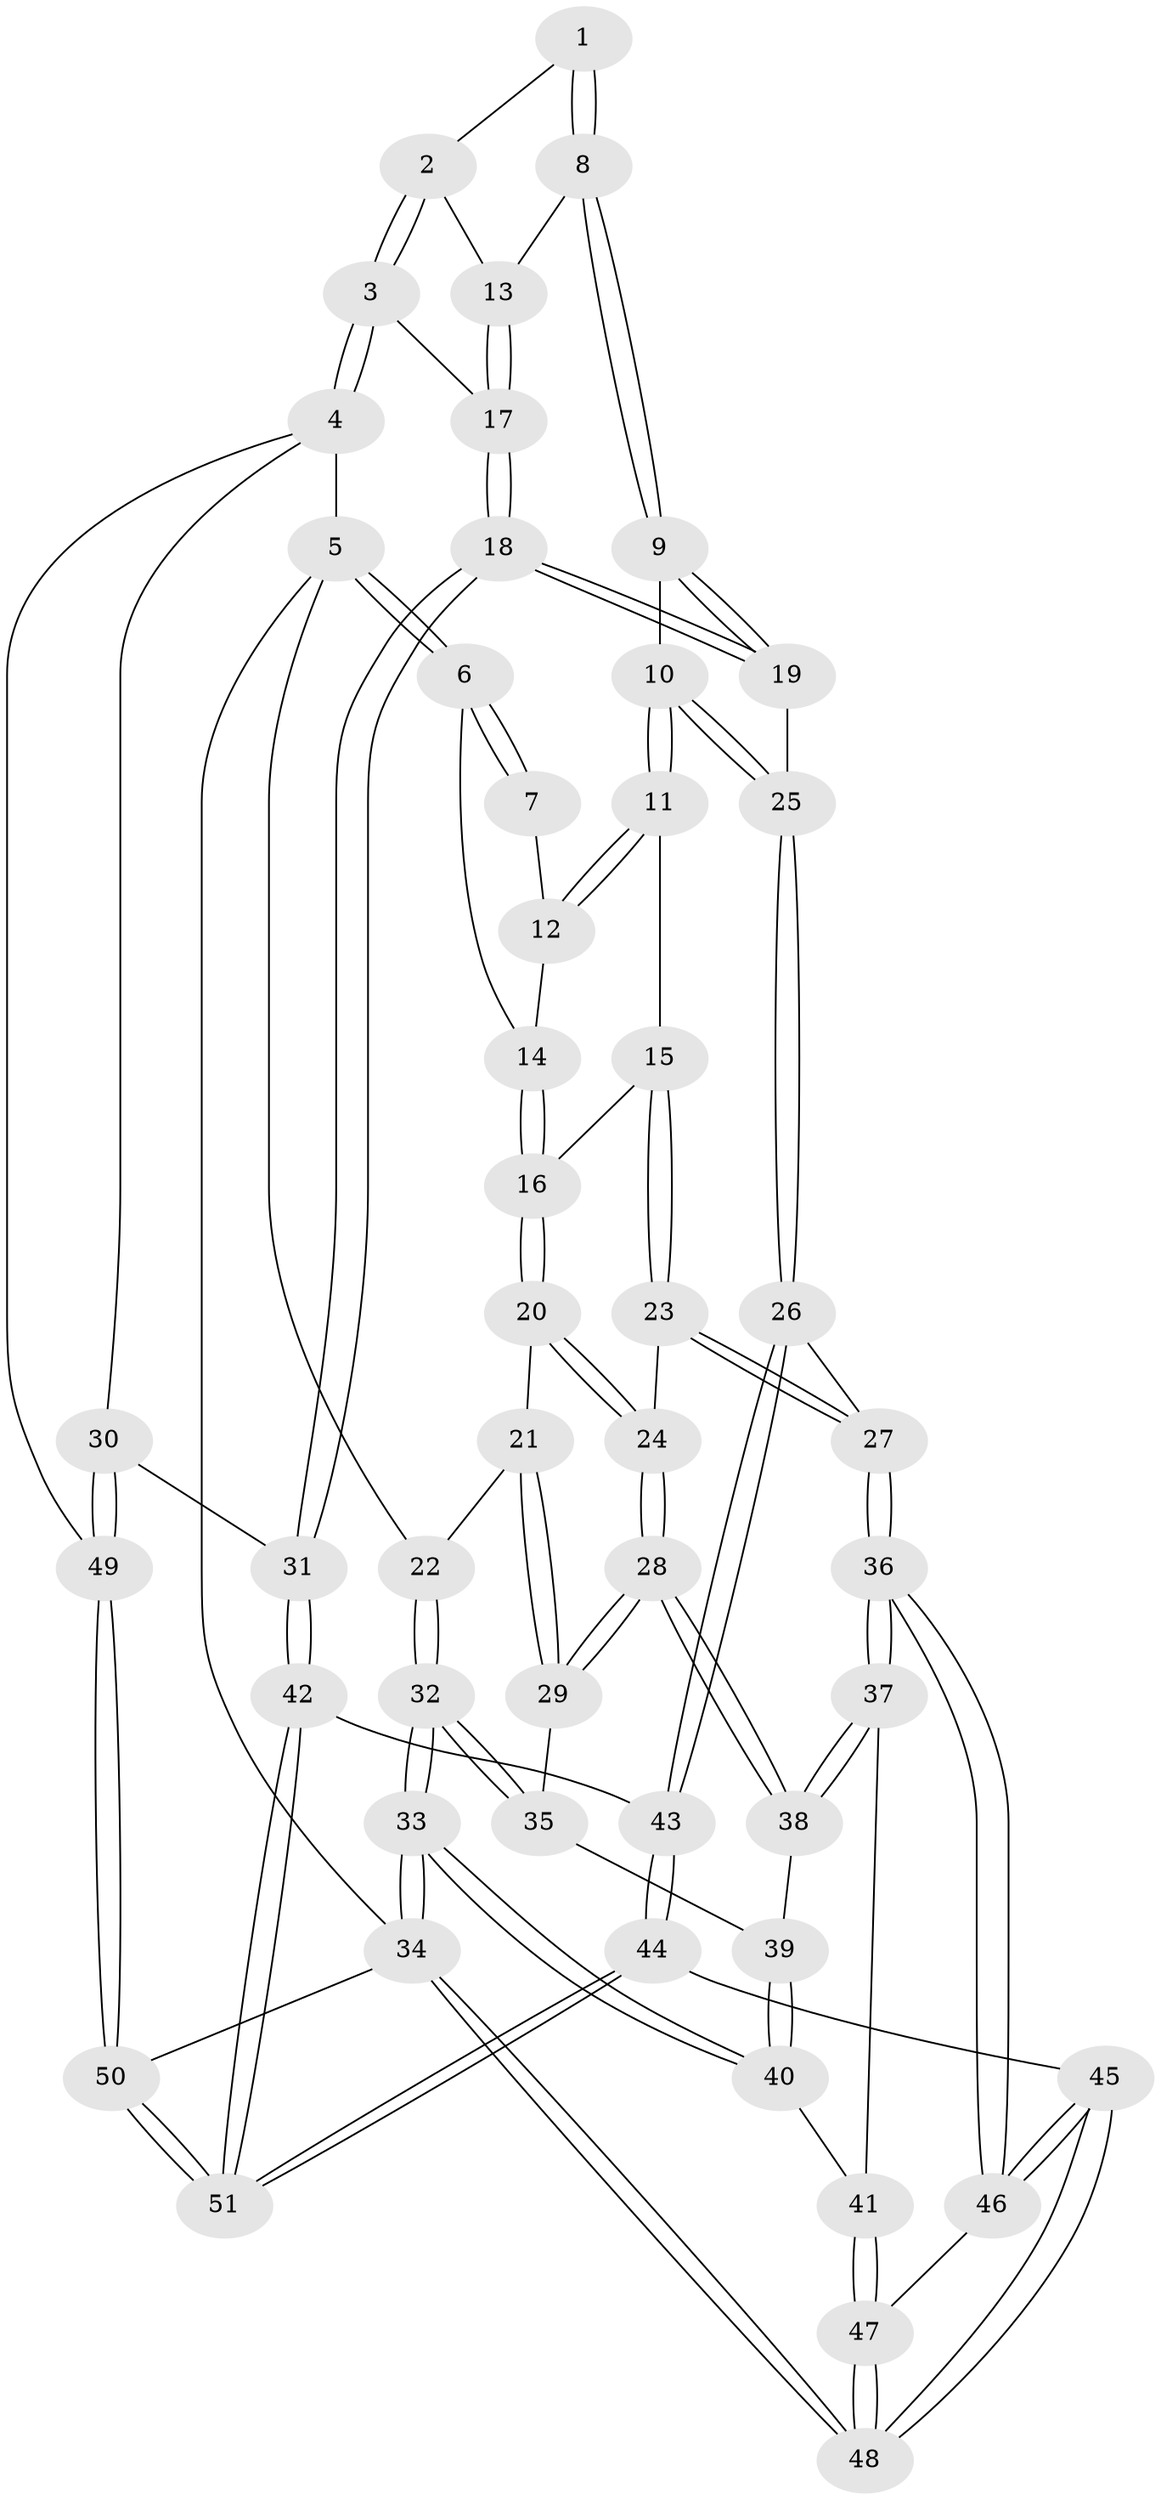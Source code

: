 // Generated by graph-tools (version 1.1) at 2025/00/03/09/25 05:00:07]
// undirected, 51 vertices, 124 edges
graph export_dot {
graph [start="1"]
  node [color=gray90,style=filled];
  1 [pos="+0.5224250296314862+0"];
  2 [pos="+0.7147766634879886+0"];
  3 [pos="+1+0"];
  4 [pos="+1+0"];
  5 [pos="+0+0"];
  6 [pos="+0+0"];
  7 [pos="+0.4926154287760952+0"];
  8 [pos="+0.5404834167418039+0.10063684985929912"];
  9 [pos="+0.5317108473267372+0.1527153463376207"];
  10 [pos="+0.4170516035538965+0.27321474343988916"];
  11 [pos="+0.41200040096442664+0.2737191860484118"];
  12 [pos="+0.32978240905604894+0.1680372708205454"];
  13 [pos="+0.7495718506929729+0.21036267006962017"];
  14 [pos="+0.24388676288774522+0.17761150656001065"];
  15 [pos="+0.4021612617577444+0.2791407228582436"];
  16 [pos="+0.24814812019145877+0.2588996725885612"];
  17 [pos="+0.7750986824324532+0.24477666356363856"];
  18 [pos="+0.780892466854549+0.4295437214655727"];
  19 [pos="+0.6905804239614878+0.42179196855914486"];
  20 [pos="+0.21928889094143356+0.3032418279794469"];
  21 [pos="+0+0.17040711286384355"];
  22 [pos="+0+0.007436776140600968"];
  23 [pos="+0.3031779257959764+0.4239350397111839"];
  24 [pos="+0.2247779225626131+0.41211616942147433"];
  25 [pos="+0.5525909615035984+0.46848481967382105"];
  26 [pos="+0.46583586631775237+0.5504988108166728"];
  27 [pos="+0.44374202383214073+0.5500391125791382"];
  28 [pos="+0.17334610531040373+0.44601726718909807"];
  29 [pos="+0.1526512474833273+0.4431963308416663"];
  30 [pos="+1+0.5312685554814586"];
  31 [pos="+0.9514038315212161+0.5341565953761358"];
  32 [pos="+0+0.5466154431874131"];
  33 [pos="+0+0.744163297058349"];
  34 [pos="+0+1"];
  35 [pos="+0.058697254191917195+0.486788614385438"];
  36 [pos="+0.2761129006586675+0.6638517877802733"];
  37 [pos="+0.21981730926554105+0.6460786927795762"];
  38 [pos="+0.18260122656211178+0.5085842973763043"];
  39 [pos="+0.09059399411653975+0.5784984396252572"];
  40 [pos="+0.08174134553679124+0.673318016141462"];
  41 [pos="+0.14629787193591404+0.6759028840618044"];
  42 [pos="+0.7946246085432969+0.7146175800163109"];
  43 [pos="+0.47970764414536665+0.583853430978506"];
  44 [pos="+0.578201635814369+0.9948471642919371"];
  45 [pos="+0.5131251661225258+0.9962230377112725"];
  46 [pos="+0.30271514548073103+0.7626771166396531"];
  47 [pos="+0.15690900935626917+0.8517171333519851"];
  48 [pos="+0+1"];
  49 [pos="+1+0.6882722842506654"];
  50 [pos="+0.7136531435051151+1"];
  51 [pos="+0.6035619665692402+1"];
  1 -- 2;
  1 -- 8;
  1 -- 8;
  2 -- 3;
  2 -- 3;
  2 -- 13;
  3 -- 4;
  3 -- 4;
  3 -- 17;
  4 -- 5;
  4 -- 30;
  4 -- 49;
  5 -- 6;
  5 -- 6;
  5 -- 22;
  5 -- 34;
  6 -- 7;
  6 -- 7;
  6 -- 14;
  7 -- 12;
  8 -- 9;
  8 -- 9;
  8 -- 13;
  9 -- 10;
  9 -- 19;
  9 -- 19;
  10 -- 11;
  10 -- 11;
  10 -- 25;
  10 -- 25;
  11 -- 12;
  11 -- 12;
  11 -- 15;
  12 -- 14;
  13 -- 17;
  13 -- 17;
  14 -- 16;
  14 -- 16;
  15 -- 16;
  15 -- 23;
  15 -- 23;
  16 -- 20;
  16 -- 20;
  17 -- 18;
  17 -- 18;
  18 -- 19;
  18 -- 19;
  18 -- 31;
  18 -- 31;
  19 -- 25;
  20 -- 21;
  20 -- 24;
  20 -- 24;
  21 -- 22;
  21 -- 29;
  21 -- 29;
  22 -- 32;
  22 -- 32;
  23 -- 24;
  23 -- 27;
  23 -- 27;
  24 -- 28;
  24 -- 28;
  25 -- 26;
  25 -- 26;
  26 -- 27;
  26 -- 43;
  26 -- 43;
  27 -- 36;
  27 -- 36;
  28 -- 29;
  28 -- 29;
  28 -- 38;
  28 -- 38;
  29 -- 35;
  30 -- 31;
  30 -- 49;
  30 -- 49;
  31 -- 42;
  31 -- 42;
  32 -- 33;
  32 -- 33;
  32 -- 35;
  32 -- 35;
  33 -- 34;
  33 -- 34;
  33 -- 40;
  33 -- 40;
  34 -- 48;
  34 -- 48;
  34 -- 50;
  35 -- 39;
  36 -- 37;
  36 -- 37;
  36 -- 46;
  36 -- 46;
  37 -- 38;
  37 -- 38;
  37 -- 41;
  38 -- 39;
  39 -- 40;
  39 -- 40;
  40 -- 41;
  41 -- 47;
  41 -- 47;
  42 -- 43;
  42 -- 51;
  42 -- 51;
  43 -- 44;
  43 -- 44;
  44 -- 45;
  44 -- 51;
  44 -- 51;
  45 -- 46;
  45 -- 46;
  45 -- 48;
  45 -- 48;
  46 -- 47;
  47 -- 48;
  47 -- 48;
  49 -- 50;
  49 -- 50;
  50 -- 51;
  50 -- 51;
}
